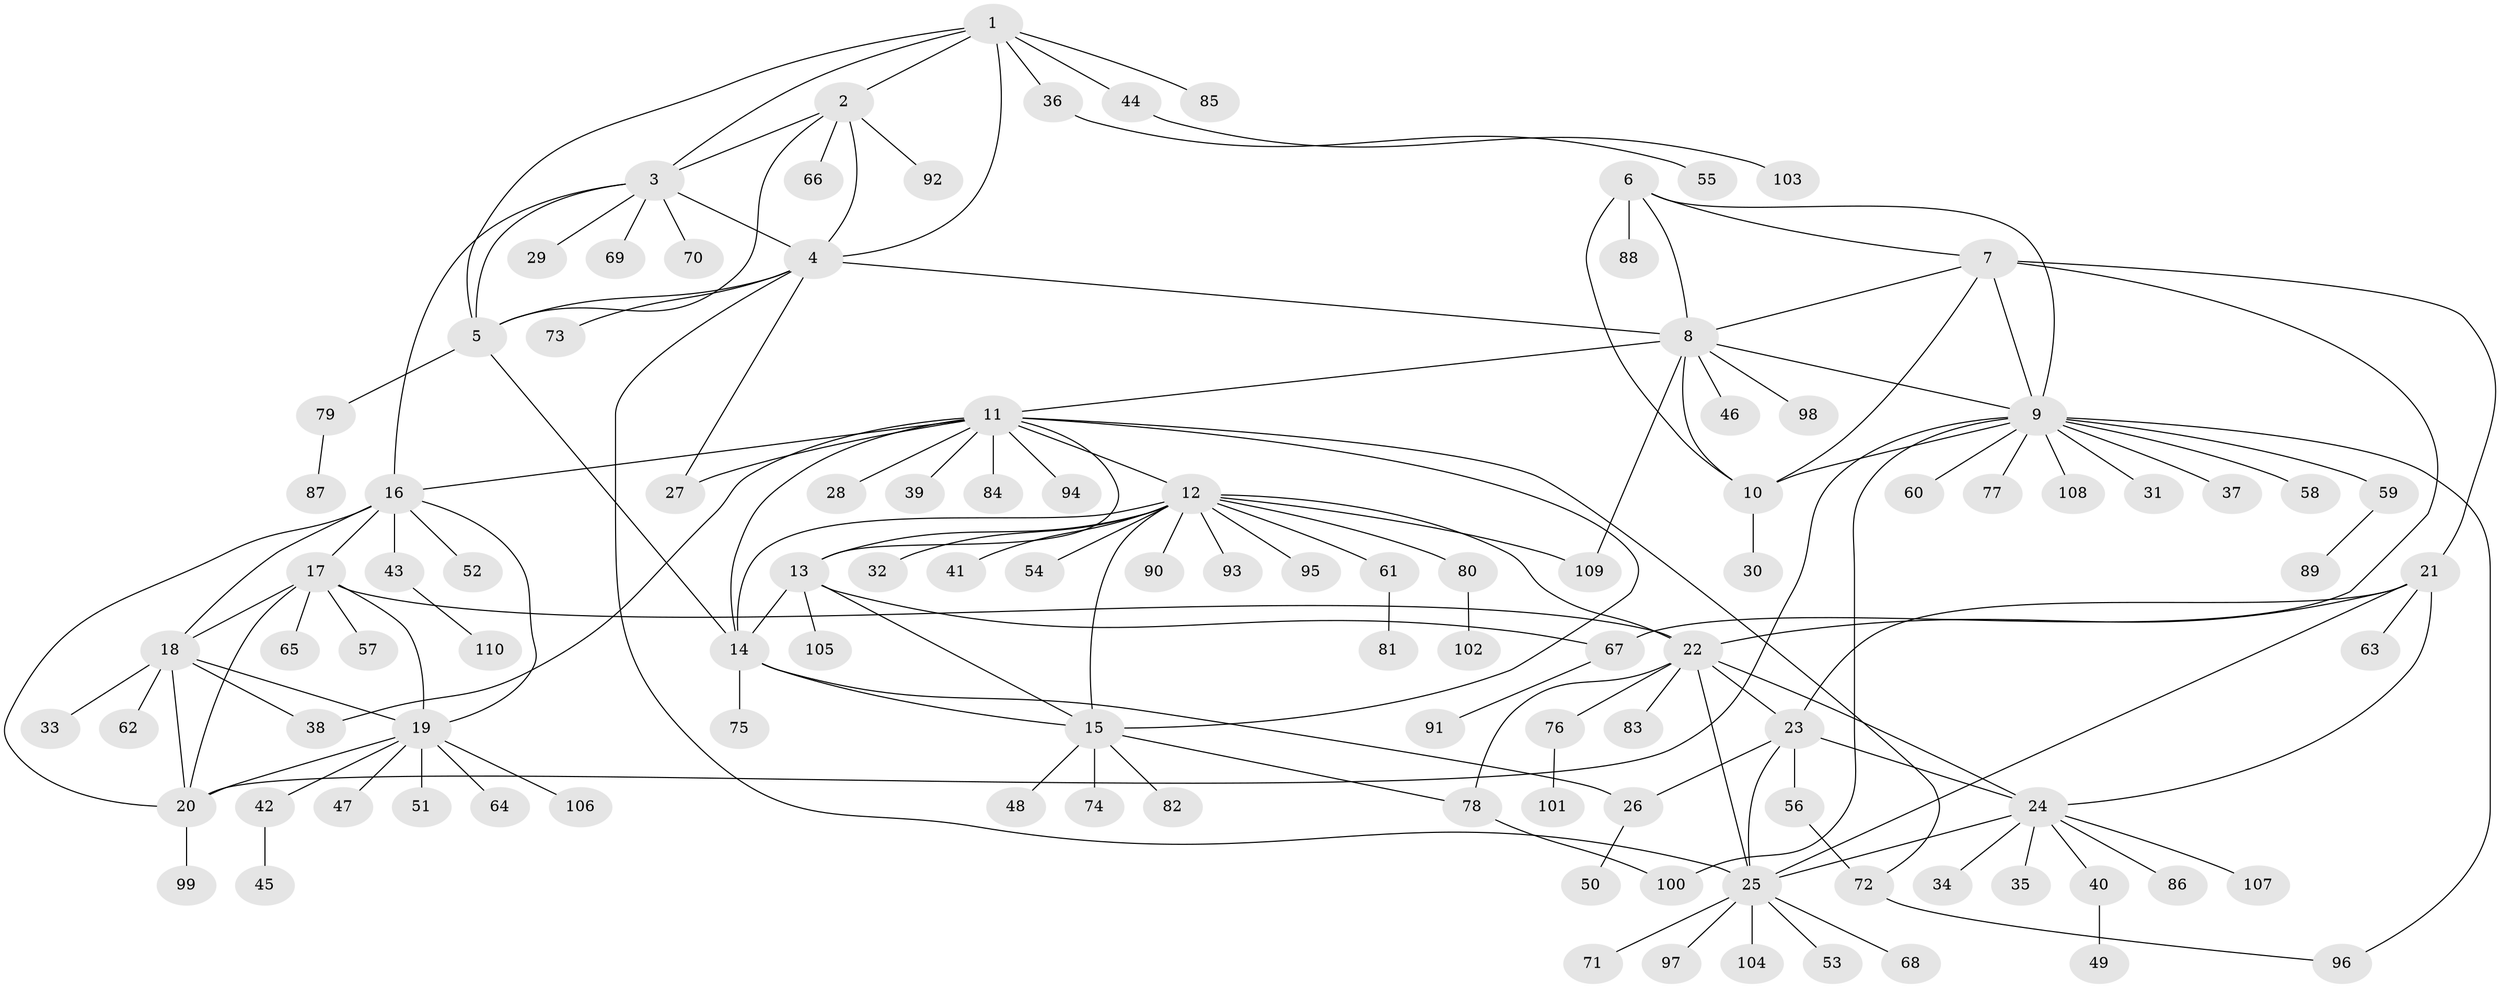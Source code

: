 // coarse degree distribution, {6: 0.07692307692307693, 4: 0.038461538461538464, 7: 0.038461538461538464, 8: 0.05128205128205128, 13: 0.02564102564102564, 12: 0.01282051282051282, 5: 0.0641025641025641, 9: 0.01282051282051282, 2: 0.1794871794871795, 1: 0.47435897435897434, 3: 0.02564102564102564}
// Generated by graph-tools (version 1.1) at 2025/52/03/04/25 22:52:28]
// undirected, 110 vertices, 154 edges
graph export_dot {
  node [color=gray90,style=filled];
  1;
  2;
  3;
  4;
  5;
  6;
  7;
  8;
  9;
  10;
  11;
  12;
  13;
  14;
  15;
  16;
  17;
  18;
  19;
  20;
  21;
  22;
  23;
  24;
  25;
  26;
  27;
  28;
  29;
  30;
  31;
  32;
  33;
  34;
  35;
  36;
  37;
  38;
  39;
  40;
  41;
  42;
  43;
  44;
  45;
  46;
  47;
  48;
  49;
  50;
  51;
  52;
  53;
  54;
  55;
  56;
  57;
  58;
  59;
  60;
  61;
  62;
  63;
  64;
  65;
  66;
  67;
  68;
  69;
  70;
  71;
  72;
  73;
  74;
  75;
  76;
  77;
  78;
  79;
  80;
  81;
  82;
  83;
  84;
  85;
  86;
  87;
  88;
  89;
  90;
  91;
  92;
  93;
  94;
  95;
  96;
  97;
  98;
  99;
  100;
  101;
  102;
  103;
  104;
  105;
  106;
  107;
  108;
  109;
  110;
  1 -- 2;
  1 -- 3;
  1 -- 4;
  1 -- 5;
  1 -- 36;
  1 -- 44;
  1 -- 85;
  2 -- 3;
  2 -- 4;
  2 -- 5;
  2 -- 66;
  2 -- 92;
  3 -- 4;
  3 -- 5;
  3 -- 16;
  3 -- 29;
  3 -- 69;
  3 -- 70;
  4 -- 5;
  4 -- 8;
  4 -- 25;
  4 -- 27;
  4 -- 73;
  5 -- 14;
  5 -- 79;
  6 -- 7;
  6 -- 8;
  6 -- 9;
  6 -- 10;
  6 -- 88;
  7 -- 8;
  7 -- 9;
  7 -- 10;
  7 -- 21;
  7 -- 67;
  8 -- 9;
  8 -- 10;
  8 -- 11;
  8 -- 46;
  8 -- 98;
  8 -- 109;
  9 -- 10;
  9 -- 20;
  9 -- 31;
  9 -- 37;
  9 -- 58;
  9 -- 59;
  9 -- 60;
  9 -- 77;
  9 -- 96;
  9 -- 100;
  9 -- 108;
  10 -- 30;
  11 -- 12;
  11 -- 13;
  11 -- 14;
  11 -- 15;
  11 -- 16;
  11 -- 27;
  11 -- 28;
  11 -- 38;
  11 -- 39;
  11 -- 72;
  11 -- 84;
  11 -- 94;
  12 -- 13;
  12 -- 14;
  12 -- 15;
  12 -- 22;
  12 -- 32;
  12 -- 41;
  12 -- 54;
  12 -- 61;
  12 -- 80;
  12 -- 90;
  12 -- 93;
  12 -- 95;
  12 -- 109;
  13 -- 14;
  13 -- 15;
  13 -- 67;
  13 -- 105;
  14 -- 15;
  14 -- 26;
  14 -- 75;
  15 -- 48;
  15 -- 74;
  15 -- 78;
  15 -- 82;
  16 -- 17;
  16 -- 18;
  16 -- 19;
  16 -- 20;
  16 -- 43;
  16 -- 52;
  17 -- 18;
  17 -- 19;
  17 -- 20;
  17 -- 22;
  17 -- 57;
  17 -- 65;
  18 -- 19;
  18 -- 20;
  18 -- 33;
  18 -- 38;
  18 -- 62;
  19 -- 20;
  19 -- 42;
  19 -- 47;
  19 -- 51;
  19 -- 64;
  19 -- 106;
  20 -- 99;
  21 -- 22;
  21 -- 23;
  21 -- 24;
  21 -- 25;
  21 -- 63;
  22 -- 23;
  22 -- 24;
  22 -- 25;
  22 -- 76;
  22 -- 78;
  22 -- 83;
  23 -- 24;
  23 -- 25;
  23 -- 26;
  23 -- 56;
  24 -- 25;
  24 -- 34;
  24 -- 35;
  24 -- 40;
  24 -- 86;
  24 -- 107;
  25 -- 53;
  25 -- 68;
  25 -- 71;
  25 -- 97;
  25 -- 104;
  26 -- 50;
  36 -- 55;
  40 -- 49;
  42 -- 45;
  43 -- 110;
  44 -- 103;
  56 -- 72;
  59 -- 89;
  61 -- 81;
  67 -- 91;
  72 -- 96;
  76 -- 101;
  78 -- 100;
  79 -- 87;
  80 -- 102;
}
